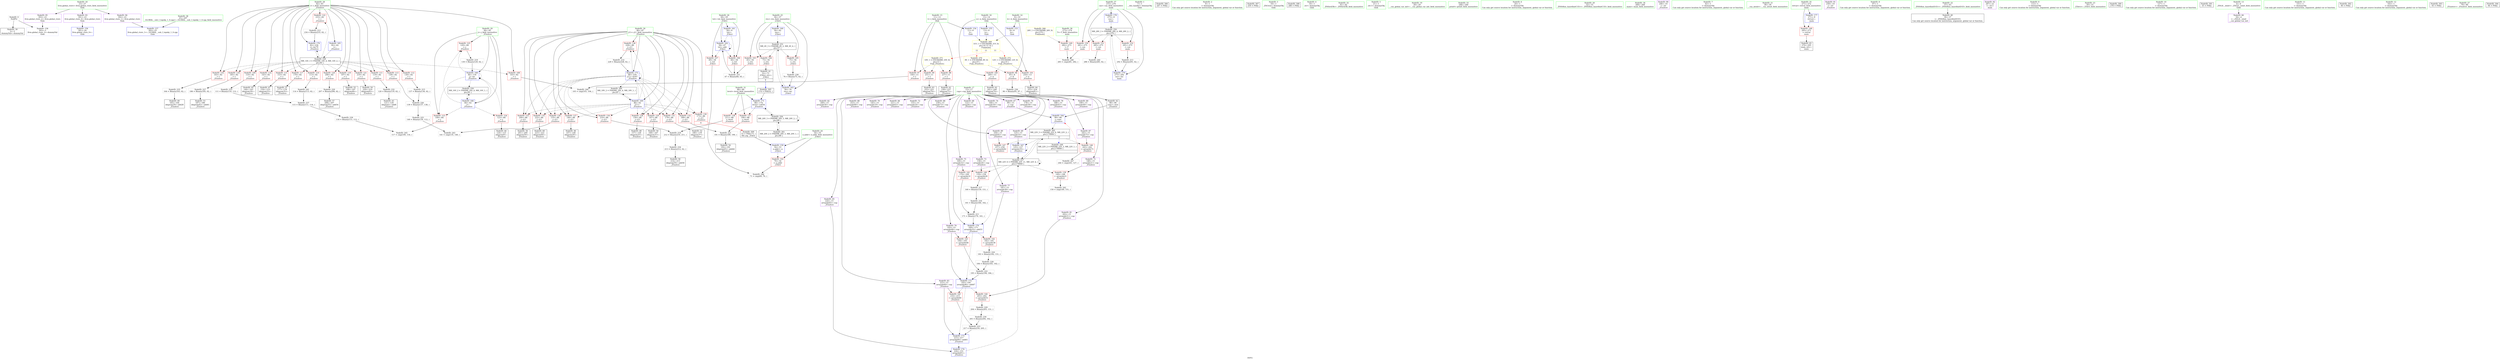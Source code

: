 digraph "SVFG" {
	label="SVFG";

	Node0x559e2114f220 [shape=record,color=grey,label="{NodeID: 0\nNullPtr}"];
	Node0x559e2114f220 -> Node0x559e2115ad30[style=solid];
	Node0x559e2114f220 -> Node0x559e21162fe0[style=solid];
	Node0x559e2115b5e0 [shape=record,color=red,label="{NodeID: 97\n104\<--11\n\<--l\n_Z5solvev\n}"];
	Node0x559e2115b5e0 -> Node0x559e211602b0[style=solid];
	Node0x559e21159730 [shape=record,color=green,label="{NodeID: 14\n8\<--10\nb\<--b_field_insensitive\nGlob }"];
	Node0x559e21159730 -> Node0x559e2115b510[style=solid];
	Node0x559e21159730 -> Node0x559e21162ae0[style=solid];
	Node0x559e2115c140 [shape=record,color=red,label="{NodeID: 111\n119\<--82\n\<--i\n_Z5solvev\n}"];
	Node0x559e2115c140 -> Node0x559e21168cd0[style=solid];
	Node0x559e2115a380 [shape=record,color=green,label="{NodeID: 28\n82\<--83\ni\<--i_field_insensitive\n_Z5solvev\n}"];
	Node0x559e2115a380 -> Node0x559e2115bed0[style=solid];
	Node0x559e2115a380 -> Node0x559e2115bfa0[style=solid];
	Node0x559e2115a380 -> Node0x559e2115c070[style=solid];
	Node0x559e2115a380 -> Node0x559e2115c140[style=solid];
	Node0x559e2115a380 -> Node0x559e2115c210[style=solid];
	Node0x559e2115a380 -> Node0x559e2115c2e0[style=solid];
	Node0x559e2115a380 -> Node0x559e2115c3b0[style=solid];
	Node0x559e2115a380 -> Node0x559e21160c80[style=solid];
	Node0x559e2115a380 -> Node0x559e21160d10[style=solid];
	Node0x559e2115a380 -> Node0x559e21160da0[style=solid];
	Node0x559e2115a380 -> Node0x559e21160e70[style=solid];
	Node0x559e2115a380 -> Node0x559e21160f40[style=solid];
	Node0x559e2115a380 -> Node0x559e21161010[style=solid];
	Node0x559e2115a380 -> Node0x559e211610e0[style=solid];
	Node0x559e2115a380 -> Node0x559e211611b0[style=solid];
	Node0x559e2115a380 -> Node0x559e211635c0[style=solid];
	Node0x559e2115a380 -> Node0x559e21163eb0[style=solid];
	Node0x559e21161420 [shape=record,color=red,label="{NodeID: 125\n129\<--84\n\<--j\n_Z5solvev\n}"];
	Node0x559e21161420 -> Node0x559e21167950[style=solid];
	Node0x559e2115b000 [shape=record,color=black,label="{NodeID: 42\n98\<--96\nconv\<--mul\n_Z5solvev\n}"];
	Node0x559e2115b000 -> Node0x559e211634f0[style=solid];
	Node0x559e21187070 [shape=record,color=black,label="{NodeID: 305\n174 = PHI(52, )\n}"];
	Node0x559e21187070 -> Node0x559e21163aa0[style=solid];
	Node0x559e21167dd0 [shape=record,color=grey,label="{NodeID: 222\n195 = Binary(194, 184, )\n}"];
	Node0x559e21167dd0 -> Node0x559e21163b70[style=solid];
	Node0x559e21161f80 [shape=record,color=red,label="{NodeID: 139\n149\<--148\n\<--arrayidx21\n_Z5solvev\n}"];
	Node0x559e21161f80 -> Node0x559e2115ffb0[style=solid];
	Node0x559e2115cb80 [shape=record,color=black,label="{NodeID: 56\n201\<--200\nidxprom50\<--\n_Z5solvev\n}"];
	Node0x559e211692d0 [shape=record,color=grey,label="{NodeID: 236\n96 = Binary(95, 97, )\n}"];
	Node0x559e211692d0 -> Node0x559e2115b000[style=solid];
	Node0x559e21162ae0 [shape=record,color=blue,label="{NodeID: 153\n8\<--9\nb\<--\nGlob }"];
	Node0x559e21162ae0 -> Node0x559e211797d0[style=dashed];
	Node0x559e2115d6e0 [shape=record,color=purple,label="{NodeID: 70\n145\<--15\narrayidx19\<--cup\n_Z5solvev\n}"];
	Node0x559e21173f10 [shape=record,color=black,label="{NodeID: 250\nMR_28V_3 = PHI(MR_28V_4, MR_28V_2, )\npts\{276 \}\n}"];
	Node0x559e21173f10 -> Node0x559e21162870[style=dashed];
	Node0x559e21173f10 -> Node0x559e21162940[style=dashed];
	Node0x559e21173f10 -> Node0x559e21162a10[style=dashed];
	Node0x559e21173f10 -> Node0x559e21164120[style=dashed];
	Node0x559e21163760 [shape=record,color=blue,label="{NodeID: 167\n125\<--127\narrayidx10\<--\n_Z5solvev\n}"];
	Node0x559e21163760 -> Node0x559e21163760[style=dashed];
	Node0x559e21163760 -> Node0x559e21176210[style=dashed];
	Node0x559e2115e240 [shape=record,color=purple,label="{NodeID: 84\n221\<--15\narrayidx63\<--cup\n_Z5solvev\n}"];
	Node0x559e211587e0 [shape=record,color=green,label="{NodeID: 1\n7\<--1\n__dso_handle\<--dummyObj\nGlob }"];
	Node0x559e2115b6b0 [shape=record,color=red,label="{NodeID: 98\n237\<--11\n\<--l\n_Z5solvev\n}"];
	Node0x559e2115b6b0 -> Node0x559e2115cf90[style=solid];
	Node0x559e211597c0 [shape=record,color=green,label="{NodeID: 15\n11\<--12\nl\<--l_field_insensitive\nGlob }"];
	Node0x559e211597c0 -> Node0x559e2115b5e0[style=solid];
	Node0x559e211597c0 -> Node0x559e2115b6b0[style=solid];
	Node0x559e211597c0 -> Node0x559e2115b780[style=solid];
	Node0x559e211597c0 -> Node0x559e21162be0[style=solid];
	Node0x559e2115c210 [shape=record,color=red,label="{NodeID: 112\n136\<--82\n\<--i\n_Z5solvev\n}"];
	Node0x559e2115c210 -> Node0x559e21167350[style=solid];
	Node0x559e2115a450 [shape=record,color=green,label="{NodeID: 29\n84\<--85\nj\<--j_field_insensitive\n_Z5solvev\n}"];
	Node0x559e2115a450 -> Node0x559e21161280[style=solid];
	Node0x559e2115a450 -> Node0x559e21161350[style=solid];
	Node0x559e2115a450 -> Node0x559e21161420[style=solid];
	Node0x559e2115a450 -> Node0x559e21163690[style=solid];
	Node0x559e2115a450 -> Node0x559e21163830[style=solid];
	Node0x559e211614f0 [shape=record,color=red,label="{NodeID: 126\n135\<--86\n\<--j11\n_Z5solvev\n}"];
	Node0x559e211614f0 -> Node0x559e21160130[style=solid];
	Node0x559e2115b0d0 [shape=record,color=black,label="{NodeID: 43\n121\<--120\nidxprom\<--add8\n_Z5solvev\n}"];
	Node0x559e21187230 [shape=record,color=black,label="{NodeID: 306\n247 = PHI()\n}"];
	Node0x559e21167f50 [shape=record,color=grey,label="{NodeID: 223\n217 = Binary(216, 205, )\n}"];
	Node0x559e21167f50 -> Node0x559e21163c40[style=solid];
	Node0x559e21162050 [shape=record,color=red,label="{NodeID: 140\n159\<--158\n\<--arrayidx26\n_Z5solvev\n}"];
	Node0x559e21162050 -> Node0x559e21167650[style=solid];
	Node0x559e2115cc50 [shape=record,color=black,label="{NodeID: 57\n208\<--207\nidxprom55\<--add54\n_Z5solvev\n}"];
	Node0x559e21169450 [shape=record,color=grey,label="{NodeID: 237\n115 = Binary(111, 114, )\n}"];
	Node0x559e21169450 -> Node0x559e21169750[style=solid];
	Node0x559e21162be0 [shape=record,color=blue,label="{NodeID: 154\n11\<--9\nl\<--\nGlob }"];
	Node0x559e21162be0 -> Node0x559e211797d0[style=dashed];
	Node0x559e2115d7b0 [shape=record,color=purple,label="{NodeID: 71\n148\<--15\narrayidx21\<--cup\n_Z5solvev\n}"];
	Node0x559e2115d7b0 -> Node0x559e21161f80[style=solid];
	Node0x559e21174410 [shape=record,color=black,label="{NodeID: 251\nMR_4V_3 = PHI(MR_4V_2, MR_4V_4, )\npts\{57 \}\n}"];
	Node0x559e21174410 -> Node0x559e2115bac0[style=dashed];
	Node0x559e21174410 -> Node0x559e2115bb90[style=dashed];
	Node0x559e21174410 -> Node0x559e2115bc60[style=dashed];
	Node0x559e21174410 -> Node0x559e21163420[style=dashed];
	Node0x559e21163830 [shape=record,color=blue,label="{NodeID: 168\n84\<--130\nj\<--inc\n_Z5solvev\n}"];
	Node0x559e21163830 -> Node0x559e21161280[style=dashed];
	Node0x559e21163830 -> Node0x559e21161350[style=dashed];
	Node0x559e21163830 -> Node0x559e21161420[style=dashed];
	Node0x559e21163830 -> Node0x559e21163830[style=dashed];
	Node0x559e21163830 -> Node0x559e21176c10[style=dashed];
	Node0x559e2115e310 [shape=record,color=purple,label="{NodeID: 85\n224\<--15\narrayidx65\<--cup\n_Z5solvev\n}"];
	Node0x559e2115e310 -> Node0x559e21163d10[style=solid];
	Node0x559e21158870 [shape=record,color=green,label="{NodeID: 2\n9\<--1\n\<--dummyObj\nCan only get source location for instruction, argument, global var or function.}"];
	Node0x559e2115b780 [shape=record,color=red,label="{NodeID: 99\n251\<--11\n\<--l\n_Z5solvev\n}"];
	Node0x559e2115b780 -> Node0x559e2115d130[style=solid];
	Node0x559e21159850 [shape=record,color=green,label="{NodeID: 16\n13\<--14\nn\<--n_field_insensitive\nGlob }"];
	Node0x559e21159850 -> Node0x559e2115b850[style=solid];
	Node0x559e21159850 -> Node0x559e2115b920[style=solid];
	Node0x559e21159850 -> Node0x559e21162ce0[style=solid];
	Node0x559e2115c2e0 [shape=record,color=red,label="{NodeID: 113\n138\<--82\n\<--i\n_Z5solvev\n}"];
	Node0x559e2115c2e0 -> Node0x559e211683d0[style=solid];
	Node0x559e2115a520 [shape=record,color=green,label="{NodeID: 30\n86\<--87\nj11\<--j11_field_insensitive\n_Z5solvev\n}"];
	Node0x559e2115a520 -> Node0x559e211614f0[style=solid];
	Node0x559e2115a520 -> Node0x559e211615c0[style=solid];
	Node0x559e2115a520 -> Node0x559e21161690[style=solid];
	Node0x559e2115a520 -> Node0x559e21161760[style=solid];
	Node0x559e2115a520 -> Node0x559e21161830[style=solid];
	Node0x559e2115a520 -> Node0x559e21161900[style=solid];
	Node0x559e2115a520 -> Node0x559e211619d0[style=solid];
	Node0x559e2115a520 -> Node0x559e21161aa0[style=solid];
	Node0x559e2115a520 -> Node0x559e21161b70[style=solid];
	Node0x559e2115a520 -> Node0x559e21161c40[style=solid];
	Node0x559e2115a520 -> Node0x559e21161d10[style=solid];
	Node0x559e2115a520 -> Node0x559e21163900[style=solid];
	Node0x559e2115a520 -> Node0x559e21163de0[style=solid];
	Node0x559e211615c0 [shape=record,color=red,label="{NodeID: 127\n146\<--86\n\<--j11\n_Z5solvev\n}"];
	Node0x559e211615c0 -> Node0x559e2115b340[style=solid];
	Node0x559e2115b1a0 [shape=record,color=black,label="{NodeID: 44\n124\<--123\nidxprom9\<--\n_Z5solvev\n}"];
	Node0x559e21187300 [shape=record,color=black,label="{NodeID: 307\n259 = PHI()\n}"];
	Node0x559e211680d0 [shape=record,color=grey,label="{NodeID: 224\n183 = Binary(182, 151, )\n}"];
	Node0x559e211680d0 -> Node0x559e211686d0[style=solid];
	Node0x559e21162120 [shape=record,color=red,label="{NodeID: 141\n170\<--169\n\<--arrayidx32\n_Z5solvev\n}"];
	Node0x559e21162120 -> Node0x559e2115fa30[style=solid];
	Node0x559e2115cd20 [shape=record,color=black,label="{NodeID: 58\n214\<--213\nidxprom59\<--add58\n_Z5solvev\n}"];
	Node0x559e211695d0 [shape=record,color=grey,label="{NodeID: 238\n76 = Binary(75, 62, )\n}"];
	Node0x559e211695d0 -> Node0x559e21163420[style=solid];
	Node0x559e21162ce0 [shape=record,color=blue,label="{NodeID: 155\n13\<--9\nn\<--\nGlob }"];
	Node0x559e21162ce0 -> Node0x559e211797d0[style=dashed];
	Node0x559e2115d880 [shape=record,color=purple,label="{NodeID: 72\n155\<--15\narrayidx24\<--cup\n_Z5solvev\n}"];
	Node0x559e21163900 [shape=record,color=blue,label="{NodeID: 169\n86\<--62\nj11\<--\n_Z5solvev\n}"];
	Node0x559e21163900 -> Node0x559e211614f0[style=dashed];
	Node0x559e21163900 -> Node0x559e211615c0[style=dashed];
	Node0x559e21163900 -> Node0x559e21161690[style=dashed];
	Node0x559e21163900 -> Node0x559e21161760[style=dashed];
	Node0x559e21163900 -> Node0x559e21161830[style=dashed];
	Node0x559e21163900 -> Node0x559e21161900[style=dashed];
	Node0x559e21163900 -> Node0x559e211619d0[style=dashed];
	Node0x559e21163900 -> Node0x559e21161aa0[style=dashed];
	Node0x559e21163900 -> Node0x559e21161b70[style=dashed];
	Node0x559e21163900 -> Node0x559e21161c40[style=dashed];
	Node0x559e21163900 -> Node0x559e21161d10[style=dashed];
	Node0x559e21163900 -> Node0x559e21163de0[style=dashed];
	Node0x559e21163900 -> Node0x559e21177110[style=dashed];
	Node0x559e2115e3e0 [shape=record,color=purple,label="{NodeID: 86\n239\<--15\narrayidx73\<--cup\n_Z5solvev\n}"];
	Node0x559e21158900 [shape=record,color=green,label="{NodeID: 3\n18\<--1\n_ZSt3cin\<--dummyObj\nGlob }"];
	Node0x559e21179530 [shape=record,color=yellow,style=double,label="{NodeID: 266\n26V_1 = ENCHI(MR_26V_0)\npts\{274 \}\nFun[main]}"];
	Node0x559e21179530 -> Node0x559e211627a0[style=dashed];
	Node0x559e2115b850 [shape=record,color=red,label="{NodeID: 100\n240\<--13\n\<--n\n_Z5solvev\n}"];
	Node0x559e2115b850 -> Node0x559e2115d060[style=solid];
	Node0x559e21159910 [shape=record,color=green,label="{NodeID: 17\n15\<--17\ncup\<--cup_field_insensitive\nGlob }"];
	Node0x559e21159910 -> Node0x559e2115d470[style=solid];
	Node0x559e21159910 -> Node0x559e2115d540[style=solid];
	Node0x559e21159910 -> Node0x559e2115d610[style=solid];
	Node0x559e21159910 -> Node0x559e2115d6e0[style=solid];
	Node0x559e21159910 -> Node0x559e2115d7b0[style=solid];
	Node0x559e21159910 -> Node0x559e2115d880[style=solid];
	Node0x559e21159910 -> Node0x559e2115d950[style=solid];
	Node0x559e21159910 -> Node0x559e2115da20[style=solid];
	Node0x559e21159910 -> Node0x559e2115daf0[style=solid];
	Node0x559e21159910 -> Node0x559e2115dbc0[style=solid];
	Node0x559e21159910 -> Node0x559e2115dc90[style=solid];
	Node0x559e21159910 -> Node0x559e2115dd60[style=solid];
	Node0x559e21159910 -> Node0x559e2115de30[style=solid];
	Node0x559e21159910 -> Node0x559e2115df00[style=solid];
	Node0x559e21159910 -> Node0x559e2115dfd0[style=solid];
	Node0x559e21159910 -> Node0x559e2115e0a0[style=solid];
	Node0x559e21159910 -> Node0x559e2115e170[style=solid];
	Node0x559e21159910 -> Node0x559e2115e240[style=solid];
	Node0x559e21159910 -> Node0x559e2115e310[style=solid];
	Node0x559e21159910 -> Node0x559e2115e3e0[style=solid];
	Node0x559e21159910 -> Node0x559e2115e4b0[style=solid];
	Node0x559e21159910 -> Node0x559e2115e580[style=solid];
	Node0x559e21159910 -> Node0x559e2115e650[style=solid];
	Node0x559e2115c3b0 [shape=record,color=red,label="{NodeID: 114\n143\<--82\n\<--i\n_Z5solvev\n}"];
	Node0x559e2115c3b0 -> Node0x559e2115b270[style=solid];
	Node0x559e2115a5f0 [shape=record,color=green,label="{NodeID: 31\n88\<--89\nlevel\<--level_field_insensitive\n_Z5solvev\n}"];
	Node0x559e2115a5f0 -> Node0x559e21161de0[style=solid];
	Node0x559e2115a5f0 -> Node0x559e21161eb0[style=solid];
	Node0x559e2115a5f0 -> Node0x559e21163aa0[style=solid];
	Node0x559e2115fa30 [shape=record,color=grey,label="{NodeID: 211\n171 = Binary(170, 161, )\n}"];
	Node0x559e2115fa30 -> Node0x559e211639d0[style=solid];
	Node0x559e21161690 [shape=record,color=red,label="{NodeID: 128\n156\<--86\n\<--j11\n_Z5solvev\n}"];
	Node0x559e21161690 -> Node0x559e2115c500[style=solid];
	Node0x559e2115b270 [shape=record,color=black,label="{NodeID: 45\n144\<--143\nidxprom18\<--\n_Z5solvev\n}"];
	Node0x559e211873d0 [shape=record,color=black,label="{NodeID: 308\n288 = PHI()\n}"];
	Node0x559e21168250 [shape=record,color=grey,label="{NodeID: 225\n140 = Binary(139, 112, )\n}"];
	Node0x559e21168250 -> Node0x559e21160130[style=solid];
	Node0x559e211621f0 [shape=record,color=red,label="{NodeID: 142\n182\<--181\n\<--arrayidx38\n_Z5solvev\n}"];
	Node0x559e211621f0 -> Node0x559e211680d0[style=solid];
	Node0x559e2115cdf0 [shape=record,color=black,label="{NodeID: 59\n220\<--219\nidxprom62\<--\n_Z5solvev\n}"];
	Node0x559e21169750 [shape=record,color=grey,label="{NodeID: 239\n116 = Binary(115, 112, )\n}"];
	Node0x559e21169750 -> Node0x559e21160430[style=solid];
	Node0x559e21162de0 [shape=record,color=blue,label="{NodeID: 156\n301\<--24\nllvm.global_ctors_0\<--\nGlob }"];
	Node0x559e2115d950 [shape=record,color=purple,label="{NodeID: 73\n158\<--15\narrayidx26\<--cup\n_Z5solvev\n}"];
	Node0x559e2115d950 -> Node0x559e21162050[style=solid];
	Node0x559e211639d0 [shape=record,color=blue,label="{NodeID: 170\n169\<--171\narrayidx32\<--add33\n_Z5solvev\n}"];
	Node0x559e211639d0 -> Node0x559e211621f0[style=dashed];
	Node0x559e211639d0 -> Node0x559e211622c0[style=dashed];
	Node0x559e211639d0 -> Node0x559e21163b70[style=dashed];
	Node0x559e2115e4b0 [shape=record,color=purple,label="{NodeID: 87\n242\<--15\narrayidx75\<--cup\n_Z5solvev\n}"];
	Node0x559e2115e4b0 -> Node0x559e21162530[style=solid];
	Node0x559e21159190 [shape=record,color=green,label="{NodeID: 4\n19\<--1\n.str\<--dummyObj\nGlob }"];
	Node0x559e2115b920 [shape=record,color=red,label="{NodeID: 101\n254\<--13\n\<--n\n_Z5solvev\n}"];
	Node0x559e2115b920 -> Node0x559e2115d200[style=solid];
	Node0x559e21159a10 [shape=record,color=green,label="{NodeID: 18\n23\<--27\nllvm.global_ctors\<--llvm.global_ctors_field_insensitive\nGlob }"];
	Node0x559e21159a10 -> Node0x559e2115e990[style=solid];
	Node0x559e21159a10 -> Node0x559e2115ea90[style=solid];
	Node0x559e21159a10 -> Node0x559e2115eb90[style=solid];
	Node0x559e21160c80 [shape=record,color=red,label="{NodeID: 115\n153\<--82\n\<--i\n_Z5solvev\n}"];
	Node0x559e21160c80 -> Node0x559e2115b410[style=solid];
	Node0x559e2115a6c0 [shape=record,color=green,label="{NodeID: 32\n91\<--92\n_ZNSirsERi\<--_ZNSirsERi_field_insensitive\n}"];
	Node0x559e2115fbb0 [shape=record,color=grey,label="{NodeID: 212\n234 = Binary(233, 62, )\n}"];
	Node0x559e2115fbb0 -> Node0x559e21163eb0[style=solid];
	Node0x559e21161760 [shape=record,color=red,label="{NodeID: 129\n167\<--86\n\<--j11\n_Z5solvev\n}"];
	Node0x559e21161760 -> Node0x559e2115c6a0[style=solid];
	Node0x559e2115b340 [shape=record,color=black,label="{NodeID: 46\n147\<--146\nidxprom20\<--\n_Z5solvev\n}"];
	Node0x559e211874a0 [shape=record,color=black,label="{NodeID: 309\n53 = PHI(173, )\n0th arg _Z3levi }"];
	Node0x559e211874a0 -> Node0x559e211630e0[style=solid];
	Node0x559e211683d0 [shape=record,color=grey,label="{NodeID: 226\n139 = Binary(137, 138, )\n}"];
	Node0x559e211683d0 -> Node0x559e21168250[style=solid];
	Node0x559e211622c0 [shape=record,color=red,label="{NodeID: 143\n194\<--193\n\<--arrayidx46\n_Z5solvev\n}"];
	Node0x559e211622c0 -> Node0x559e21167dd0[style=solid];
	Node0x559e2115cec0 [shape=record,color=black,label="{NodeID: 60\n223\<--222\nidxprom64\<--\n_Z5solvev\n}"];
	Node0x559e2115fcb0 [shape=record,color=grey,label="{NodeID: 240\n286 = Binary(285, 62, )\n}"];
	Node0x559e21162ee0 [shape=record,color=blue,label="{NodeID: 157\n302\<--25\nllvm.global_ctors_1\<--_GLOBAL__sub_I_topsky_1_0.cpp\nGlob }"];
	Node0x559e2115da20 [shape=record,color=purple,label="{NodeID: 74\n166\<--15\narrayidx30\<--cup\n_Z5solvev\n}"];
	Node0x559e21163aa0 [shape=record,color=blue,label="{NodeID: 171\n88\<--174\nlevel\<--call34\n_Z5solvev\n}"];
	Node0x559e21163aa0 -> Node0x559e21161de0[style=dashed];
	Node0x559e21163aa0 -> Node0x559e21161eb0[style=dashed];
	Node0x559e21163aa0 -> Node0x559e21175d10[style=dashed];
	Node0x559e2115e580 [shape=record,color=purple,label="{NodeID: 88\n253\<--15\narrayidx80\<--cup\n_Z5solvev\n}"];
	Node0x559e21159220 [shape=record,color=green,label="{NodeID: 5\n21\<--1\n.str.1\<--dummyObj\nGlob }"];
	Node0x559e2115b9f0 [shape=record,color=red,label="{NodeID: 102\n70\<--54\n\<--n.addr\n_Z3levi\n}"];
	Node0x559e2115b9f0 -> Node0x559e211605b0[style=solid];
	Node0x559e21159b10 [shape=record,color=green,label="{NodeID: 19\n28\<--29\n__cxx_global_var_init\<--__cxx_global_var_init_field_insensitive\n}"];
	Node0x559e21160d10 [shape=record,color=red,label="{NodeID: 116\n163\<--82\n\<--i\n_Z5solvev\n}"];
	Node0x559e21160d10 -> Node0x559e21169150[style=solid];
	Node0x559e2115a7c0 [shape=record,color=green,label="{NodeID: 33\n248\<--249\nprintf\<--printf_field_insensitive\n}"];
	Node0x559e21167050 [shape=record,color=grey,label="{NodeID: 213\n292 = Binary(291, 62, )\n}"];
	Node0x559e21167050 -> Node0x559e21164120[style=solid];
	Node0x559e21161830 [shape=record,color=red,label="{NodeID: 130\n173\<--86\n\<--j11\n_Z5solvev\n|{<s0>6}}"];
	Node0x559e21161830:s0 -> Node0x559e211874a0[style=solid,color=red];
	Node0x559e2115b410 [shape=record,color=black,label="{NodeID: 47\n154\<--153\nidxprom23\<--\n_Z5solvev\n}"];
	Node0x559e21168550 [shape=record,color=grey,label="{NodeID: 227\n186 = Binary(185, 62, )\n}"];
	Node0x559e21168550 -> Node0x559e2115c910[style=solid];
	Node0x559e21162390 [shape=record,color=red,label="{NodeID: 144\n203\<--202\n\<--arrayidx51\n_Z5solvev\n}"];
	Node0x559e21162390 -> Node0x559e21168850[style=solid];
	Node0x559e2115cf90 [shape=record,color=black,label="{NodeID: 61\n238\<--237\nidxprom72\<--\n_Z5solvev\n}"];
	Node0x559e2115fe30 [shape=record,color=grey,label="{NodeID: 241\n114 = Binary(113, 62, )\n}"];
	Node0x559e2115fe30 -> Node0x559e21169450[style=solid];
	Node0x559e21162fe0 [shape=record,color=blue, style = dotted,label="{NodeID: 158\n303\<--3\nllvm.global_ctors_2\<--dummyVal\nGlob }"];
	Node0x559e2115daf0 [shape=record,color=purple,label="{NodeID: 75\n169\<--15\narrayidx32\<--cup\n_Z5solvev\n}"];
	Node0x559e2115daf0 -> Node0x559e21162120[style=solid];
	Node0x559e2115daf0 -> Node0x559e211639d0[style=solid];
	Node0x559e21163b70 [shape=record,color=blue,label="{NodeID: 172\n193\<--195\narrayidx46\<--add47\n_Z5solvev\n}"];
	Node0x559e21163b70 -> Node0x559e21162390[style=dashed];
	Node0x559e21163b70 -> Node0x559e21162460[style=dashed];
	Node0x559e21163b70 -> Node0x559e21163c40[style=dashed];
	Node0x559e2115e650 [shape=record,color=purple,label="{NodeID: 89\n256\<--15\narrayidx82\<--cup\n_Z5solvev\n}"];
	Node0x559e2115e650 -> Node0x559e21162600[style=solid];
	Node0x559e211592b0 [shape=record,color=green,label="{NodeID: 6\n24\<--1\n\<--dummyObj\nCan only get source location for instruction, argument, global var or function.}"];
	Node0x559e211797d0 [shape=record,color=yellow,style=double,label="{NodeID: 269\n31V_1 = ENCHI(MR_31V_0)\npts\{10 12 14 \}\nFun[main]|{<s0>11|<s1>11|<s2>11}}"];
	Node0x559e211797d0:s0 -> Node0x559e211798b0[style=dashed,color=red];
	Node0x559e211797d0:s1 -> Node0x559e211799c0[style=dashed,color=red];
	Node0x559e211797d0:s2 -> Node0x559e21179aa0[style=dashed,color=red];
	Node0x559e2115bac0 [shape=record,color=red,label="{NodeID: 103\n65\<--56\n\<--res\n_Z3levi\n}"];
	Node0x559e2115bac0 -> Node0x559e21168b50[style=solid];
	Node0x559e21159c10 [shape=record,color=green,label="{NodeID: 20\n32\<--33\n_ZNSt8ios_base4InitC1Ev\<--_ZNSt8ios_base4InitC1Ev_field_insensitive\n}"];
	Node0x559e21160da0 [shape=record,color=red,label="{NodeID: 117\n176\<--82\n\<--i\n_Z5solvev\n}"];
	Node0x559e21160da0 -> Node0x559e2115c770[style=solid];
	Node0x559e2115a8c0 [shape=record,color=green,label="{NodeID: 34\n268\<--269\nmain\<--main_field_insensitive\n}"];
	Node0x559e211671d0 [shape=record,color=grey,label="{NodeID: 214\n229 = Binary(228, 62, )\n}"];
	Node0x559e211671d0 -> Node0x559e21163de0[style=solid];
	Node0x559e21161900 [shape=record,color=red,label="{NodeID: 131\n179\<--86\n\<--j11\n_Z5solvev\n}"];
	Node0x559e21161900 -> Node0x559e2115c840[style=solid];
	Node0x559e2115c500 [shape=record,color=black,label="{NodeID: 48\n157\<--156\nidxprom25\<--\n_Z5solvev\n}"];
	Node0x559e211686d0 [shape=record,color=grey,label="{NodeID: 228\n184 = Binary(183, 162, )\n}"];
	Node0x559e211686d0 -> Node0x559e21167dd0[style=solid];
	Node0x559e21162460 [shape=record,color=red,label="{NodeID: 145\n216\<--215\n\<--arrayidx60\n_Z5solvev\n}"];
	Node0x559e21162460 -> Node0x559e21167f50[style=solid];
	Node0x559e2115d060 [shape=record,color=black,label="{NodeID: 62\n241\<--240\nidxprom74\<--\n_Z5solvev\n}"];
	Node0x559e2115ffb0 [shape=record,color=grey,label="{NodeID: 242\n150 = cmp(149, 151, )\n}"];
	Node0x559e211630e0 [shape=record,color=blue,label="{NodeID: 159\n54\<--53\nn.addr\<--n\n_Z3levi\n}"];
	Node0x559e211630e0 -> Node0x559e2115b9f0[style=dashed];
	Node0x559e2115dbc0 [shape=record,color=purple,label="{NodeID: 76\n178\<--15\narrayidx36\<--cup\n_Z5solvev\n}"];
	Node0x559e21175d10 [shape=record,color=black,label="{NodeID: 256\nMR_20V_3 = PHI(MR_20V_5, MR_20V_2, )\npts\{89 \}\n}"];
	Node0x559e21175d10 -> Node0x559e21163aa0[style=dashed];
	Node0x559e21175d10 -> Node0x559e21175d10[style=dashed];
	Node0x559e21175d10 -> Node0x559e21177610[style=dashed];
	Node0x559e21163c40 [shape=record,color=blue,label="{NodeID: 173\n215\<--217\narrayidx60\<--add61\n_Z5solvev\n}"];
	Node0x559e21163c40 -> Node0x559e21163d10[style=dashed];
	Node0x559e2115e720 [shape=record,color=purple,label="{NodeID: 90\n246\<--19\n\<--.str\n_Z5solvev\n}"];
	Node0x559e21159340 [shape=record,color=green,label="{NodeID: 7\n62\<--1\n\<--dummyObj\nCan only get source location for instruction, argument, global var or function.}"];
	Node0x559e211798b0 [shape=record,color=yellow,style=double,label="{NodeID: 270\n8V_1 = ENCHI(MR_8V_0)\npts\{10 \}\nFun[_Z5solvev]}"];
	Node0x559e211798b0 -> Node0x559e2115b510[style=dashed];
	Node0x559e2115bb90 [shape=record,color=red,label="{NodeID: 104\n73\<--56\n\<--res\n_Z3levi\n}"];
	Node0x559e2115bb90 -> Node0x559e2115af30[style=solid];
	Node0x559e21159d10 [shape=record,color=green,label="{NodeID: 21\n38\<--39\n__cxa_atexit\<--__cxa_atexit_field_insensitive\n}"];
	Node0x559e21160e70 [shape=record,color=red,label="{NodeID: 118\n185\<--82\n\<--i\n_Z5solvev\n}"];
	Node0x559e21160e70 -> Node0x559e21168550[style=solid];
	Node0x559e2115a9c0 [shape=record,color=green,label="{NodeID: 35\n271\<--272\nretval\<--retval_field_insensitive\nmain\n}"];
	Node0x559e2115a9c0 -> Node0x559e211626d0[style=solid];
	Node0x559e2115a9c0 -> Node0x559e21163f80[style=solid];
	Node0x559e21167350 [shape=record,color=grey,label="{NodeID: 215\n137 = Binary(136, 62, )\n}"];
	Node0x559e21167350 -> Node0x559e211683d0[style=solid];
	Node0x559e211619d0 [shape=record,color=red,label="{NodeID: 132\n189\<--86\n\<--j11\n_Z5solvev\n}"];
	Node0x559e211619d0 -> Node0x559e21167c50[style=solid];
	Node0x559e2115c5d0 [shape=record,color=black,label="{NodeID: 49\n165\<--164\nidxprom29\<--add28\n_Z5solvev\n}"];
	Node0x559e21168850 [shape=record,color=grey,label="{NodeID: 229\n204 = Binary(203, 151, )\n}"];
	Node0x559e21168850 -> Node0x559e211689d0[style=solid];
	Node0x559e21162530 [shape=record,color=red,label="{NodeID: 146\n243\<--242\n\<--arrayidx75\n_Z5solvev\n}"];
	Node0x559e21162530 -> Node0x559e21160730[style=solid];
	Node0x559e2115d130 [shape=record,color=black,label="{NodeID: 63\n252\<--251\nidxprom79\<--\n_Z5solvev\n}"];
	Node0x559e21160130 [shape=record,color=grey,label="{NodeID: 243\n141 = cmp(135, 140, )\n}"];
	Node0x559e211631b0 [shape=record,color=blue,label="{NodeID: 160\n56\<--62\nres\<--\n_Z3levi\n}"];
	Node0x559e211631b0 -> Node0x559e21174410[style=dashed];
	Node0x559e2115dc90 [shape=record,color=purple,label="{NodeID: 77\n181\<--15\narrayidx38\<--cup\n_Z5solvev\n}"];
	Node0x559e2115dc90 -> Node0x559e211621f0[style=solid];
	Node0x559e21176210 [shape=record,color=black,label="{NodeID: 257\nMR_22V_6 = PHI(MR_22V_11, MR_22V_4, )\npts\{170000 \}\n}"];
	Node0x559e21176210 -> Node0x559e21161f80[style=dashed];
	Node0x559e21176210 -> Node0x559e21162050[style=dashed];
	Node0x559e21176210 -> Node0x559e21162120[style=dashed];
	Node0x559e21176210 -> Node0x559e211639d0[style=dashed];
	Node0x559e21176210 -> Node0x559e21176210[style=dashed];
	Node0x559e21176210 -> Node0x559e21177b10[style=dashed];
	Node0x559e21163d10 [shape=record,color=blue,label="{NodeID: 174\n224\<--151\narrayidx65\<--\n_Z5solvev\n}"];
	Node0x559e21163d10 -> Node0x559e21176210[style=dashed];
	Node0x559e2115e7f0 [shape=record,color=purple,label="{NodeID: 91\n258\<--19\n\<--.str\n_Z5solvev\n}"];
	Node0x559e211593d0 [shape=record,color=green,label="{NodeID: 8\n97\<--1\n\<--dummyObj\nCan only get source location for instruction, argument, global var or function.}"];
	Node0x559e211799c0 [shape=record,color=yellow,style=double,label="{NodeID: 271\n10V_1 = ENCHI(MR_10V_0)\npts\{12 \}\nFun[_Z5solvev]}"];
	Node0x559e211799c0 -> Node0x559e2115b5e0[style=dashed];
	Node0x559e211799c0 -> Node0x559e2115b6b0[style=dashed];
	Node0x559e211799c0 -> Node0x559e2115b780[style=dashed];
	Node0x559e2115bc60 [shape=record,color=red,label="{NodeID: 105\n75\<--56\n\<--res\n_Z3levi\n}"];
	Node0x559e2115bc60 -> Node0x559e211695d0[style=solid];
	Node0x559e21159e10 [shape=record,color=green,label="{NodeID: 22\n37\<--43\n_ZNSt8ios_base4InitD1Ev\<--_ZNSt8ios_base4InitD1Ev_field_insensitive\n}"];
	Node0x559e21159e10 -> Node0x559e2115ae30[style=solid];
	Node0x559e21160f40 [shape=record,color=red,label="{NodeID: 119\n197\<--82\n\<--i\n_Z5solvev\n}"];
	Node0x559e21160f40 -> Node0x559e2115cab0[style=solid];
	Node0x559e2115aa90 [shape=record,color=green,label="{NodeID: 36\n273\<--274\nT\<--T_field_insensitive\nmain\n}"];
	Node0x559e2115aa90 -> Node0x559e211627a0[style=solid];
	Node0x559e211674d0 [shape=record,color=grey,label="{NodeID: 216\n161 = Binary(160, 162, )\n}"];
	Node0x559e211674d0 -> Node0x559e2115fa30[style=solid];
	Node0x559e21161aa0 [shape=record,color=red,label="{NodeID: 133\n200\<--86\n\<--j11\n_Z5solvev\n}"];
	Node0x559e21161aa0 -> Node0x559e2115cb80[style=solid];
	Node0x559e2115c6a0 [shape=record,color=black,label="{NodeID: 50\n168\<--167\nidxprom31\<--\n_Z5solvev\n}"];
	Node0x559e211689d0 [shape=record,color=grey,label="{NodeID: 230\n205 = Binary(204, 162, )\n}"];
	Node0x559e211689d0 -> Node0x559e21167f50[style=solid];
	Node0x559e21162600 [shape=record,color=red,label="{NodeID: 147\n257\<--256\n\<--arrayidx82\n_Z5solvev\n}"];
	Node0x559e2115d200 [shape=record,color=black,label="{NodeID: 64\n255\<--254\nidxprom81\<--\n_Z5solvev\n}"];
	Node0x559e211602b0 [shape=record,color=grey,label="{NodeID: 244\n105 = cmp(103, 104, )\n}"];
	Node0x559e21163280 [shape=record,color=blue,label="{NodeID: 161\n58\<--9\ntot\<--\n_Z3levi\n}"];
	Node0x559e21163280 -> Node0x559e2115bd30[style=dashed];
	Node0x559e21163280 -> Node0x559e21163350[style=dashed];
	Node0x559e2115dd60 [shape=record,color=purple,label="{NodeID: 78\n188\<--15\narrayidx43\<--cup\n_Z5solvev\n}"];
	Node0x559e21176710 [shape=record,color=black,label="{NodeID: 258\nMR_14V_3 = PHI(MR_14V_4, MR_14V_2, )\npts\{83 \}\n}"];
	Node0x559e21176710 -> Node0x559e2115bed0[style=dashed];
	Node0x559e21176710 -> Node0x559e2115bfa0[style=dashed];
	Node0x559e21176710 -> Node0x559e2115c070[style=dashed];
	Node0x559e21176710 -> Node0x559e2115c140[style=dashed];
	Node0x559e21176710 -> Node0x559e2115c210[style=dashed];
	Node0x559e21176710 -> Node0x559e2115c2e0[style=dashed];
	Node0x559e21176710 -> Node0x559e2115c3b0[style=dashed];
	Node0x559e21176710 -> Node0x559e21160c80[style=dashed];
	Node0x559e21176710 -> Node0x559e21160d10[style=dashed];
	Node0x559e21176710 -> Node0x559e21160da0[style=dashed];
	Node0x559e21176710 -> Node0x559e21160e70[style=dashed];
	Node0x559e21176710 -> Node0x559e21160f40[style=dashed];
	Node0x559e21176710 -> Node0x559e21161010[style=dashed];
	Node0x559e21176710 -> Node0x559e211610e0[style=dashed];
	Node0x559e21176710 -> Node0x559e211611b0[style=dashed];
	Node0x559e21176710 -> Node0x559e21163eb0[style=dashed];
	Node0x559e21163de0 [shape=record,color=blue,label="{NodeID: 175\n86\<--229\nj11\<--inc67\n_Z5solvev\n}"];
	Node0x559e21163de0 -> Node0x559e211614f0[style=dashed];
	Node0x559e21163de0 -> Node0x559e211615c0[style=dashed];
	Node0x559e21163de0 -> Node0x559e21161690[style=dashed];
	Node0x559e21163de0 -> Node0x559e21161760[style=dashed];
	Node0x559e21163de0 -> Node0x559e21161830[style=dashed];
	Node0x559e21163de0 -> Node0x559e21161900[style=dashed];
	Node0x559e21163de0 -> Node0x559e211619d0[style=dashed];
	Node0x559e21163de0 -> Node0x559e21161aa0[style=dashed];
	Node0x559e21163de0 -> Node0x559e21161b70[style=dashed];
	Node0x559e21163de0 -> Node0x559e21161c40[style=dashed];
	Node0x559e21163de0 -> Node0x559e21161d10[style=dashed];
	Node0x559e21163de0 -> Node0x559e21163de0[style=dashed];
	Node0x559e21163de0 -> Node0x559e21177110[style=dashed];
	Node0x559e2115e8c0 [shape=record,color=purple,label="{NodeID: 92\n287\<--21\n\<--.str.1\nmain\n}"];
	Node0x559e21159460 [shape=record,color=green,label="{NodeID: 9\n112\<--1\n\<--dummyObj\nCan only get source location for instruction, argument, global var or function.}"];
	Node0x559e21179aa0 [shape=record,color=yellow,style=double,label="{NodeID: 272\n12V_1 = ENCHI(MR_12V_0)\npts\{14 \}\nFun[_Z5solvev]}"];
	Node0x559e21179aa0 -> Node0x559e2115b850[style=dashed];
	Node0x559e21179aa0 -> Node0x559e2115b920[style=dashed];
	Node0x559e2115bd30 [shape=record,color=red,label="{NodeID: 106\n66\<--58\n\<--tot\n_Z3levi\n}"];
	Node0x559e2115bd30 -> Node0x559e21168b50[style=solid];
	Node0x559e21159f10 [shape=record,color=green,label="{NodeID: 23\n50\<--51\n_Z3levi\<--_Z3levi_field_insensitive\n}"];
	Node0x559e21161010 [shape=record,color=red,label="{NodeID: 120\n206\<--82\n\<--i\n_Z5solvev\n}"];
	Node0x559e21161010 -> Node0x559e21167ad0[style=solid];
	Node0x559e2115ab60 [shape=record,color=green,label="{NodeID: 37\n275\<--276\ncas\<--cas_field_insensitive\nmain\n}"];
	Node0x559e2115ab60 -> Node0x559e21162870[style=solid];
	Node0x559e2115ab60 -> Node0x559e21162940[style=solid];
	Node0x559e2115ab60 -> Node0x559e21162a10[style=solid];
	Node0x559e2115ab60 -> Node0x559e21164050[style=solid];
	Node0x559e2115ab60 -> Node0x559e21164120[style=solid];
	Node0x559e20ead070 [shape=record,color=black,label="{NodeID: 300\n278 = PHI()\n}"];
	Node0x559e21167650 [shape=record,color=grey,label="{NodeID: 217\n160 = Binary(159, 151, )\n}"];
	Node0x559e21167650 -> Node0x559e211674d0[style=solid];
	Node0x559e21161b70 [shape=record,color=red,label="{NodeID: 134\n210\<--86\n\<--j11\n_Z5solvev\n}"];
	Node0x559e21161b70 -> Node0x559e211677d0[style=solid];
	Node0x559e2115c770 [shape=record,color=black,label="{NodeID: 51\n177\<--176\nidxprom35\<--\n_Z5solvev\n}"];
	Node0x559e21168b50 [shape=record,color=grey,label="{NodeID: 231\n67 = Binary(66, 65, )\n}"];
	Node0x559e21168b50 -> Node0x559e21163350[style=solid];
	Node0x559e211626d0 [shape=record,color=red,label="{NodeID: 148\n295\<--271\n\<--retval\nmain\n}"];
	Node0x559e211626d0 -> Node0x559e2115d2d0[style=solid];
	Node0x559e2115d2d0 [shape=record,color=black,label="{NodeID: 65\n270\<--295\nmain_ret\<--\nmain\n}"];
	Node0x559e21160430 [shape=record,color=grey,label="{NodeID: 245\n117 = cmp(109, 116, )\n}"];
	Node0x559e21163350 [shape=record,color=blue,label="{NodeID: 162\n58\<--67\ntot\<--add\n_Z3levi\n}"];
	Node0x559e21163350 -> Node0x559e2115bd30[style=dashed];
	Node0x559e21163350 -> Node0x559e2115be00[style=dashed];
	Node0x559e21163350 -> Node0x559e21163350[style=dashed];
	Node0x559e2115de30 [shape=record,color=purple,label="{NodeID: 79\n193\<--15\narrayidx46\<--cup\n_Z5solvev\n}"];
	Node0x559e2115de30 -> Node0x559e211622c0[style=solid];
	Node0x559e2115de30 -> Node0x559e21163b70[style=solid];
	Node0x559e21176c10 [shape=record,color=black,label="{NodeID: 259\nMR_16V_2 = PHI(MR_16V_4, MR_16V_1, )\npts\{85 \}\n}"];
	Node0x559e21176c10 -> Node0x559e21163690[style=dashed];
	Node0x559e21163eb0 [shape=record,color=blue,label="{NodeID: 176\n82\<--234\ni\<--inc70\n_Z5solvev\n}"];
	Node0x559e21163eb0 -> Node0x559e21176710[style=dashed];
	Node0x559e2115e990 [shape=record,color=purple,label="{NodeID: 93\n301\<--23\nllvm.global_ctors_0\<--llvm.global_ctors\nGlob }"];
	Node0x559e2115e990 -> Node0x559e21162de0[style=solid];
	Node0x559e211594f0 [shape=record,color=green,label="{NodeID: 10\n127\<--1\n\<--dummyObj\nCan only get source location for instruction, argument, global var or function.}"];
	Node0x559e2115be00 [shape=record,color=red,label="{NodeID: 107\n69\<--58\n\<--tot\n_Z3levi\n}"];
	Node0x559e2115be00 -> Node0x559e211605b0[style=solid];
	Node0x559e2115a010 [shape=record,color=green,label="{NodeID: 24\n54\<--55\nn.addr\<--n.addr_field_insensitive\n_Z3levi\n}"];
	Node0x559e2115a010 -> Node0x559e2115b9f0[style=solid];
	Node0x559e2115a010 -> Node0x559e211630e0[style=solid];
	Node0x559e211610e0 [shape=record,color=red,label="{NodeID: 121\n219\<--82\n\<--i\n_Z5solvev\n}"];
	Node0x559e211610e0 -> Node0x559e2115cdf0[style=solid];
	Node0x559e2115ac30 [shape=record,color=green,label="{NodeID: 38\n25\<--297\n_GLOBAL__sub_I_topsky_1_0.cpp\<--_GLOBAL__sub_I_topsky_1_0.cpp_field_insensitive\n}"];
	Node0x559e2115ac30 -> Node0x559e21162ee0[style=solid];
	Node0x559e211864d0 [shape=record,color=black,label="{NodeID: 301\n35 = PHI()\n}"];
	Node0x559e211677d0 [shape=record,color=grey,label="{NodeID: 218\n212 = Binary(210, 211, )\n}"];
	Node0x559e211677d0 -> Node0x559e21168fd0[style=solid];
	Node0x559e21161c40 [shape=record,color=red,label="{NodeID: 135\n222\<--86\n\<--j11\n_Z5solvev\n}"];
	Node0x559e21161c40 -> Node0x559e2115cec0[style=solid];
	Node0x559e2115c840 [shape=record,color=black,label="{NodeID: 52\n180\<--179\nidxprom37\<--\n_Z5solvev\n}"];
	Node0x559e21168cd0 [shape=record,color=grey,label="{NodeID: 232\n120 = Binary(119, 62, )\n}"];
	Node0x559e21168cd0 -> Node0x559e2115b0d0[style=solid];
	Node0x559e211627a0 [shape=record,color=red,label="{NodeID: 149\n282\<--273\n\<--T\nmain\n}"];
	Node0x559e211627a0 -> Node0x559e211608b0[style=solid];
	Node0x559e2115d3a0 [shape=record,color=purple,label="{NodeID: 66\n34\<--4\n\<--_ZStL8__ioinit\n__cxx_global_var_init\n}"];
	Node0x559e211605b0 [shape=record,color=grey,label="{NodeID: 246\n71 = cmp(69, 70, )\n}"];
	Node0x559e21163420 [shape=record,color=blue,label="{NodeID: 163\n56\<--76\nres\<--inc\n_Z3levi\n}"];
	Node0x559e21163420 -> Node0x559e21174410[style=dashed];
	Node0x559e2115df00 [shape=record,color=purple,label="{NodeID: 80\n199\<--15\narrayidx49\<--cup\n_Z5solvev\n}"];
	Node0x559e21177110 [shape=record,color=black,label="{NodeID: 260\nMR_18V_2 = PHI(MR_18V_4, MR_18V_1, )\npts\{87 \}\n}"];
	Node0x559e21177110 -> Node0x559e21163900[style=dashed];
	Node0x559e21163f80 [shape=record,color=blue,label="{NodeID: 177\n271\<--9\nretval\<--\nmain\n}"];
	Node0x559e21163f80 -> Node0x559e211626d0[style=dashed];
	Node0x559e2115ea90 [shape=record,color=purple,label="{NodeID: 94\n302\<--23\nllvm.global_ctors_1\<--llvm.global_ctors\nGlob }"];
	Node0x559e2115ea90 -> Node0x559e21162ee0[style=solid];
	Node0x559e21159580 [shape=record,color=green,label="{NodeID: 11\n151\<--1\n\<--dummyObj\nCan only get source location for instruction, argument, global var or function.}"];
	Node0x559e2115bed0 [shape=record,color=red,label="{NodeID: 108\n103\<--82\n\<--i\n_Z5solvev\n}"];
	Node0x559e2115bed0 -> Node0x559e211602b0[style=solid];
	Node0x559e2115a0e0 [shape=record,color=green,label="{NodeID: 25\n56\<--57\nres\<--res_field_insensitive\n_Z3levi\n}"];
	Node0x559e2115a0e0 -> Node0x559e2115bac0[style=solid];
	Node0x559e2115a0e0 -> Node0x559e2115bb90[style=solid];
	Node0x559e2115a0e0 -> Node0x559e2115bc60[style=solid];
	Node0x559e2115a0e0 -> Node0x559e211631b0[style=solid];
	Node0x559e2115a0e0 -> Node0x559e21163420[style=solid];
	Node0x559e211611b0 [shape=record,color=red,label="{NodeID: 122\n233\<--82\n\<--i\n_Z5solvev\n}"];
	Node0x559e211611b0 -> Node0x559e2115fbb0[style=solid];
	Node0x559e2115ad30 [shape=record,color=black,label="{NodeID: 39\n2\<--3\ndummyVal\<--dummyVal\n}"];
	Node0x559e211865d0 [shape=record,color=black,label="{NodeID: 302\n90 = PHI()\n}"];
	Node0x559e21167950 [shape=record,color=grey,label="{NodeID: 219\n130 = Binary(129, 62, )\n}"];
	Node0x559e21167950 -> Node0x559e21163830[style=solid];
	Node0x559e21161d10 [shape=record,color=red,label="{NodeID: 136\n228\<--86\n\<--j11\n_Z5solvev\n}"];
	Node0x559e21161d10 -> Node0x559e211671d0[style=solid];
	Node0x559e2115c910 [shape=record,color=black,label="{NodeID: 53\n187\<--186\nidxprom42\<--add41\n_Z5solvev\n}"];
	Node0x559e21168e50 [shape=record,color=grey,label="{NodeID: 233\n111 = Binary(110, 112, )\n}"];
	Node0x559e21168e50 -> Node0x559e21169450[style=solid];
	Node0x559e21162870 [shape=record,color=red,label="{NodeID: 150\n281\<--275\n\<--cas\nmain\n}"];
	Node0x559e21162870 -> Node0x559e211608b0[style=solid];
	Node0x559e2115d470 [shape=record,color=purple,label="{NodeID: 67\n99\<--15\n\<--cup\n_Z5solvev\n}"];
	Node0x559e2115d470 -> Node0x559e211634f0[style=solid];
	Node0x559e21160730 [shape=record,color=grey,label="{NodeID: 247\n244 = cmp(243, 127, )\n}"];
	Node0x559e211634f0 [shape=record,color=blue,label="{NodeID: 164\n99\<--98\n\<--conv\n_Z5solvev\n}"];
	Node0x559e211634f0 -> Node0x559e21177b10[style=dashed];
	Node0x559e2115dfd0 [shape=record,color=purple,label="{NodeID: 81\n202\<--15\narrayidx51\<--cup\n_Z5solvev\n}"];
	Node0x559e2115dfd0 -> Node0x559e21162390[style=solid];
	Node0x559e21177610 [shape=record,color=black,label="{NodeID: 261\nMR_20V_2 = PHI(MR_20V_3, MR_20V_1, )\npts\{89 \}\n}"];
	Node0x559e21177610 -> Node0x559e21175d10[style=dashed];
	Node0x559e21164050 [shape=record,color=blue,label="{NodeID: 178\n275\<--9\ncas\<--\nmain\n}"];
	Node0x559e21164050 -> Node0x559e21173f10[style=dashed];
	Node0x559e2115eb90 [shape=record,color=purple,label="{NodeID: 95\n303\<--23\nllvm.global_ctors_2\<--llvm.global_ctors\nGlob }"];
	Node0x559e2115eb90 -> Node0x559e21162fe0[style=solid];
	Node0x559e21159610 [shape=record,color=green,label="{NodeID: 12\n162\<--1\n\<--dummyObj\nCan only get source location for instruction, argument, global var or function.}"];
	Node0x559e2115bfa0 [shape=record,color=red,label="{NodeID: 109\n110\<--82\n\<--i\n_Z5solvev\n}"];
	Node0x559e2115bfa0 -> Node0x559e21168e50[style=solid];
	Node0x559e2115a1b0 [shape=record,color=green,label="{NodeID: 26\n58\<--59\ntot\<--tot_field_insensitive\n_Z3levi\n}"];
	Node0x559e2115a1b0 -> Node0x559e2115bd30[style=solid];
	Node0x559e2115a1b0 -> Node0x559e2115be00[style=solid];
	Node0x559e2115a1b0 -> Node0x559e21163280[style=solid];
	Node0x559e2115a1b0 -> Node0x559e21163350[style=solid];
	Node0x559e21161280 [shape=record,color=red,label="{NodeID: 123\n109\<--84\n\<--j\n_Z5solvev\n}"];
	Node0x559e21161280 -> Node0x559e21160430[style=solid];
	Node0x559e2115ae30 [shape=record,color=black,label="{NodeID: 40\n36\<--37\n\<--_ZNSt8ios_base4InitD1Ev\nCan only get source location for instruction, argument, global var or function.}"];
	Node0x559e21186ea0 [shape=record,color=black,label="{NodeID: 303\n93 = PHI()\n}"];
	Node0x559e21167ad0 [shape=record,color=grey,label="{NodeID: 220\n207 = Binary(206, 62, )\n}"];
	Node0x559e21167ad0 -> Node0x559e2115cc50[style=solid];
	Node0x559e21161de0 [shape=record,color=red,label="{NodeID: 137\n190\<--88\n\<--level\n_Z5solvev\n}"];
	Node0x559e21161de0 -> Node0x559e21167c50[style=solid];
	Node0x559e2115c9e0 [shape=record,color=black,label="{NodeID: 54\n192\<--191\nidxprom45\<--add44\n_Z5solvev\n}"];
	Node0x559e21168fd0 [shape=record,color=grey,label="{NodeID: 234\n213 = Binary(212, 62, )\n}"];
	Node0x559e21168fd0 -> Node0x559e2115cd20[style=solid];
	Node0x559e21162940 [shape=record,color=red,label="{NodeID: 151\n285\<--275\n\<--cas\nmain\n}"];
	Node0x559e21162940 -> Node0x559e2115fcb0[style=solid];
	Node0x559e2115d540 [shape=record,color=purple,label="{NodeID: 68\n122\<--15\narrayidx\<--cup\n_Z5solvev\n}"];
	Node0x559e211608b0 [shape=record,color=grey,label="{NodeID: 248\n283 = cmp(281, 282, )\n}"];
	Node0x559e211635c0 [shape=record,color=blue,label="{NodeID: 165\n82\<--62\ni\<--\n_Z5solvev\n}"];
	Node0x559e211635c0 -> Node0x559e21176710[style=dashed];
	Node0x559e2115e0a0 [shape=record,color=purple,label="{NodeID: 82\n209\<--15\narrayidx56\<--cup\n_Z5solvev\n}"];
	Node0x559e21177b10 [shape=record,color=black,label="{NodeID: 262\nMR_22V_3 = PHI(MR_22V_6, MR_22V_2, )\npts\{170000 \}\n|{|<s4>11}}"];
	Node0x559e21177b10 -> Node0x559e21162530[style=dashed];
	Node0x559e21177b10 -> Node0x559e21162600[style=dashed];
	Node0x559e21177b10 -> Node0x559e21163760[style=dashed];
	Node0x559e21177b10 -> Node0x559e21176210[style=dashed];
	Node0x559e21177b10:s4 -> Node0x559e21173a10[style=dashed,color=blue];
	Node0x559e21164120 [shape=record,color=blue,label="{NodeID: 179\n275\<--292\ncas\<--inc\nmain\n}"];
	Node0x559e21164120 -> Node0x559e21173f10[style=dashed];
	Node0x559e2115b510 [shape=record,color=red,label="{NodeID: 96\n95\<--8\n\<--b\n_Z5solvev\n}"];
	Node0x559e2115b510 -> Node0x559e211692d0[style=solid];
	Node0x559e211596a0 [shape=record,color=green,label="{NodeID: 13\n4\<--6\n_ZStL8__ioinit\<--_ZStL8__ioinit_field_insensitive\nGlob }"];
	Node0x559e211596a0 -> Node0x559e2115d3a0[style=solid];
	Node0x559e2115c070 [shape=record,color=red,label="{NodeID: 110\n113\<--82\n\<--i\n_Z5solvev\n}"];
	Node0x559e2115c070 -> Node0x559e2115fe30[style=solid];
	Node0x559e2115a280 [shape=record,color=green,label="{NodeID: 27\n79\<--80\n_Z5solvev\<--_Z5solvev_field_insensitive\n}"];
	Node0x559e21161350 [shape=record,color=red,label="{NodeID: 124\n123\<--84\n\<--j\n_Z5solvev\n}"];
	Node0x559e21161350 -> Node0x559e2115b1a0[style=solid];
	Node0x559e2115af30 [shape=record,color=black,label="{NodeID: 41\n52\<--73\n_Z3levi_ret\<--\n_Z3levi\n|{<s0>6}}"];
	Node0x559e2115af30:s0 -> Node0x559e21187070[style=solid,color=blue];
	Node0x559e21186fa0 [shape=record,color=black,label="{NodeID: 304\n94 = PHI()\n}"];
	Node0x559e21167c50 [shape=record,color=grey,label="{NodeID: 221\n191 = Binary(189, 190, )\n}"];
	Node0x559e21167c50 -> Node0x559e2115c9e0[style=solid];
	Node0x559e21161eb0 [shape=record,color=red,label="{NodeID: 138\n211\<--88\n\<--level\n_Z5solvev\n}"];
	Node0x559e21161eb0 -> Node0x559e211677d0[style=solid];
	Node0x559e2115cab0 [shape=record,color=black,label="{NodeID: 55\n198\<--197\nidxprom48\<--\n_Z5solvev\n}"];
	Node0x559e21169150 [shape=record,color=grey,label="{NodeID: 235\n164 = Binary(163, 62, )\n}"];
	Node0x559e21169150 -> Node0x559e2115c5d0[style=solid];
	Node0x559e21162a10 [shape=record,color=red,label="{NodeID: 152\n291\<--275\n\<--cas\nmain\n}"];
	Node0x559e21162a10 -> Node0x559e21167050[style=solid];
	Node0x559e2115d610 [shape=record,color=purple,label="{NodeID: 69\n125\<--15\narrayidx10\<--cup\n_Z5solvev\n}"];
	Node0x559e2115d610 -> Node0x559e21163760[style=solid];
	Node0x559e21173a10 [shape=record,color=black,label="{NodeID: 249\nMR_22V_2 = PHI(MR_22V_3, MR_22V_1, )\npts\{170000 \}\n|{<s0>11}}"];
	Node0x559e21173a10:s0 -> Node0x559e211634f0[style=dashed,color=red];
	Node0x559e21163690 [shape=record,color=blue,label="{NodeID: 166\n84\<--62\nj\<--\n_Z5solvev\n}"];
	Node0x559e21163690 -> Node0x559e21161280[style=dashed];
	Node0x559e21163690 -> Node0x559e21161350[style=dashed];
	Node0x559e21163690 -> Node0x559e21161420[style=dashed];
	Node0x559e21163690 -> Node0x559e21163830[style=dashed];
	Node0x559e21163690 -> Node0x559e21176c10[style=dashed];
	Node0x559e2115e170 [shape=record,color=purple,label="{NodeID: 83\n215\<--15\narrayidx60\<--cup\n_Z5solvev\n}"];
	Node0x559e2115e170 -> Node0x559e21162460[style=solid];
	Node0x559e2115e170 -> Node0x559e21163c40[style=solid];
}
